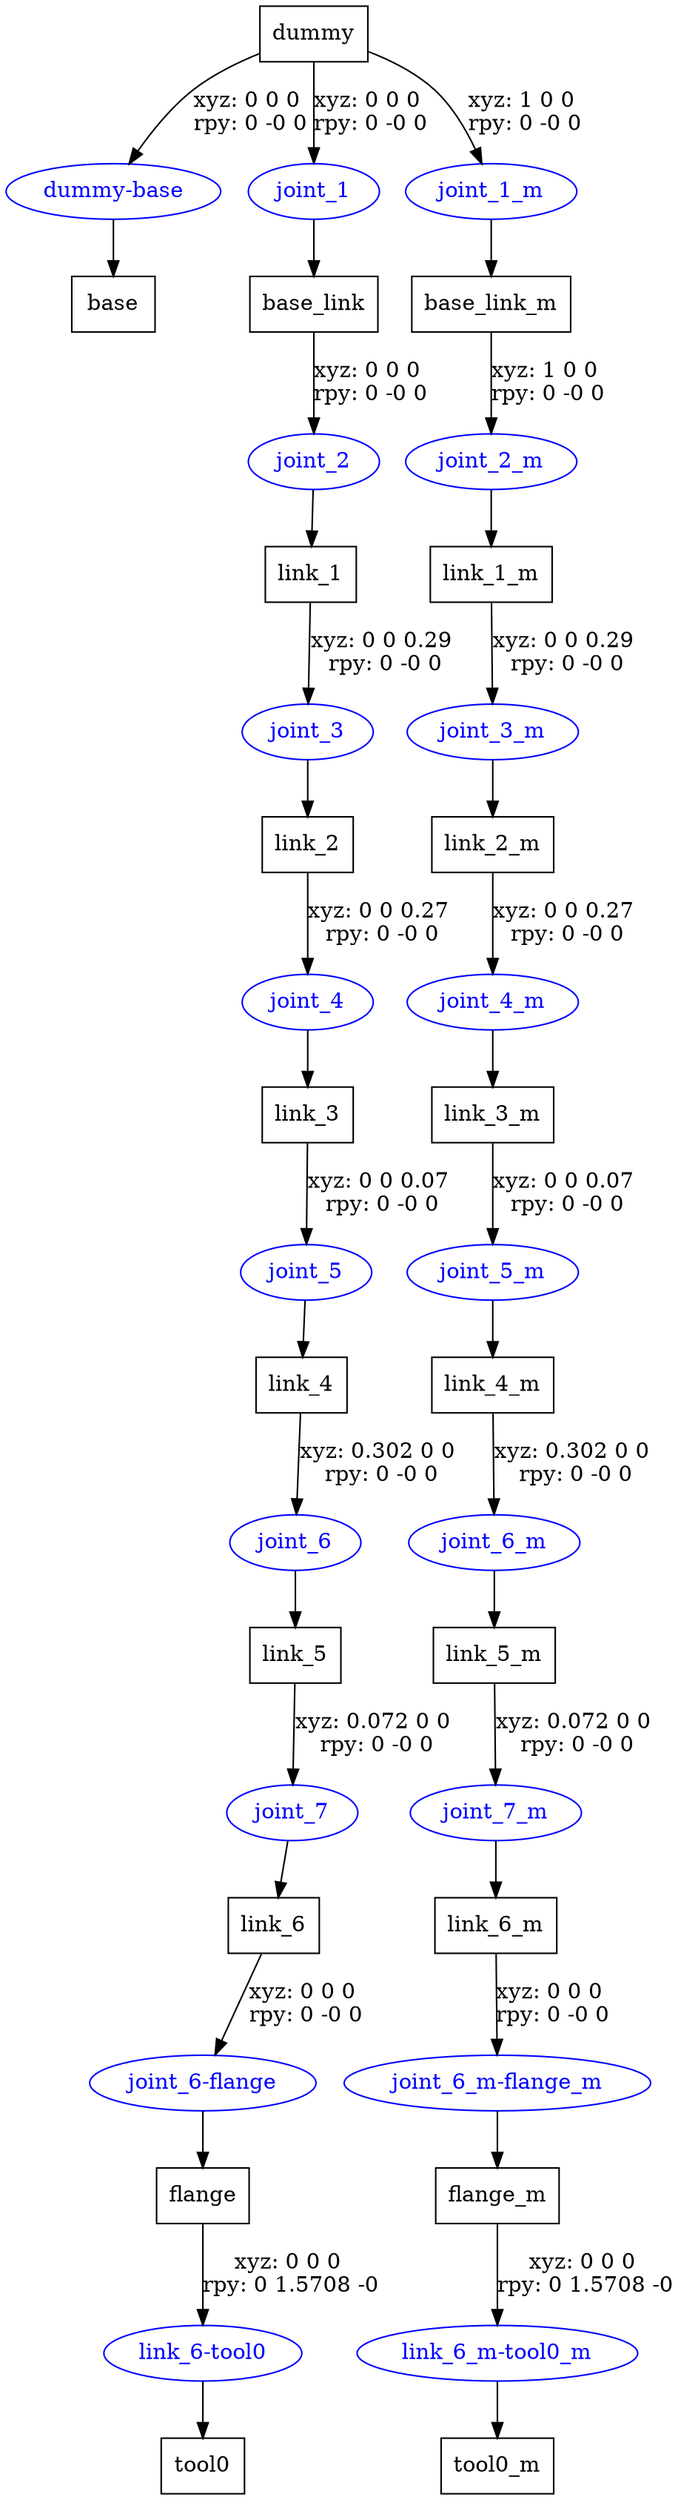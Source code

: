 digraph G {
node [shape=box];
"dummy" [label="dummy"];
"base" [label="base"];
"base_link" [label="base_link"];
"link_1" [label="link_1"];
"link_2" [label="link_2"];
"link_3" [label="link_3"];
"link_4" [label="link_4"];
"link_5" [label="link_5"];
"link_6" [label="link_6"];
"flange" [label="flange"];
"tool0" [label="tool0"];
"base_link_m" [label="base_link_m"];
"link_1_m" [label="link_1_m"];
"link_2_m" [label="link_2_m"];
"link_3_m" [label="link_3_m"];
"link_4_m" [label="link_4_m"];
"link_5_m" [label="link_5_m"];
"link_6_m" [label="link_6_m"];
"flange_m" [label="flange_m"];
"tool0_m" [label="tool0_m"];
node [shape=ellipse, color=blue, fontcolor=blue];
"dummy" -> "dummy-base" [label="xyz: 0 0 0 \nrpy: 0 -0 0"]
"dummy-base" -> "base"
"dummy" -> "joint_1" [label="xyz: 0 0 0 \nrpy: 0 -0 0"]
"joint_1" -> "base_link"
"base_link" -> "joint_2" [label="xyz: 0 0 0 \nrpy: 0 -0 0"]
"joint_2" -> "link_1"
"link_1" -> "joint_3" [label="xyz: 0 0 0.29 \nrpy: 0 -0 0"]
"joint_3" -> "link_2"
"link_2" -> "joint_4" [label="xyz: 0 0 0.27 \nrpy: 0 -0 0"]
"joint_4" -> "link_3"
"link_3" -> "joint_5" [label="xyz: 0 0 0.07 \nrpy: 0 -0 0"]
"joint_5" -> "link_4"
"link_4" -> "joint_6" [label="xyz: 0.302 0 0 \nrpy: 0 -0 0"]
"joint_6" -> "link_5"
"link_5" -> "joint_7" [label="xyz: 0.072 0 0 \nrpy: 0 -0 0"]
"joint_7" -> "link_6"
"link_6" -> "joint_6-flange" [label="xyz: 0 0 0 \nrpy: 0 -0 0"]
"joint_6-flange" -> "flange"
"flange" -> "link_6-tool0" [label="xyz: 0 0 0 \nrpy: 0 1.5708 -0"]
"link_6-tool0" -> "tool0"
"dummy" -> "joint_1_m" [label="xyz: 1 0 0 \nrpy: 0 -0 0"]
"joint_1_m" -> "base_link_m"
"base_link_m" -> "joint_2_m" [label="xyz: 1 0 0 \nrpy: 0 -0 0"]
"joint_2_m" -> "link_1_m"
"link_1_m" -> "joint_3_m" [label="xyz: 0 0 0.29 \nrpy: 0 -0 0"]
"joint_3_m" -> "link_2_m"
"link_2_m" -> "joint_4_m" [label="xyz: 0 0 0.27 \nrpy: 0 -0 0"]
"joint_4_m" -> "link_3_m"
"link_3_m" -> "joint_5_m" [label="xyz: 0 0 0.07 \nrpy: 0 -0 0"]
"joint_5_m" -> "link_4_m"
"link_4_m" -> "joint_6_m" [label="xyz: 0.302 0 0 \nrpy: 0 -0 0"]
"joint_6_m" -> "link_5_m"
"link_5_m" -> "joint_7_m" [label="xyz: 0.072 0 0 \nrpy: 0 -0 0"]
"joint_7_m" -> "link_6_m"
"link_6_m" -> "joint_6_m-flange_m" [label="xyz: 0 0 0 \nrpy: 0 -0 0"]
"joint_6_m-flange_m" -> "flange_m"
"flange_m" -> "link_6_m-tool0_m" [label="xyz: 0 0 0 \nrpy: 0 1.5708 -0"]
"link_6_m-tool0_m" -> "tool0_m"
}
